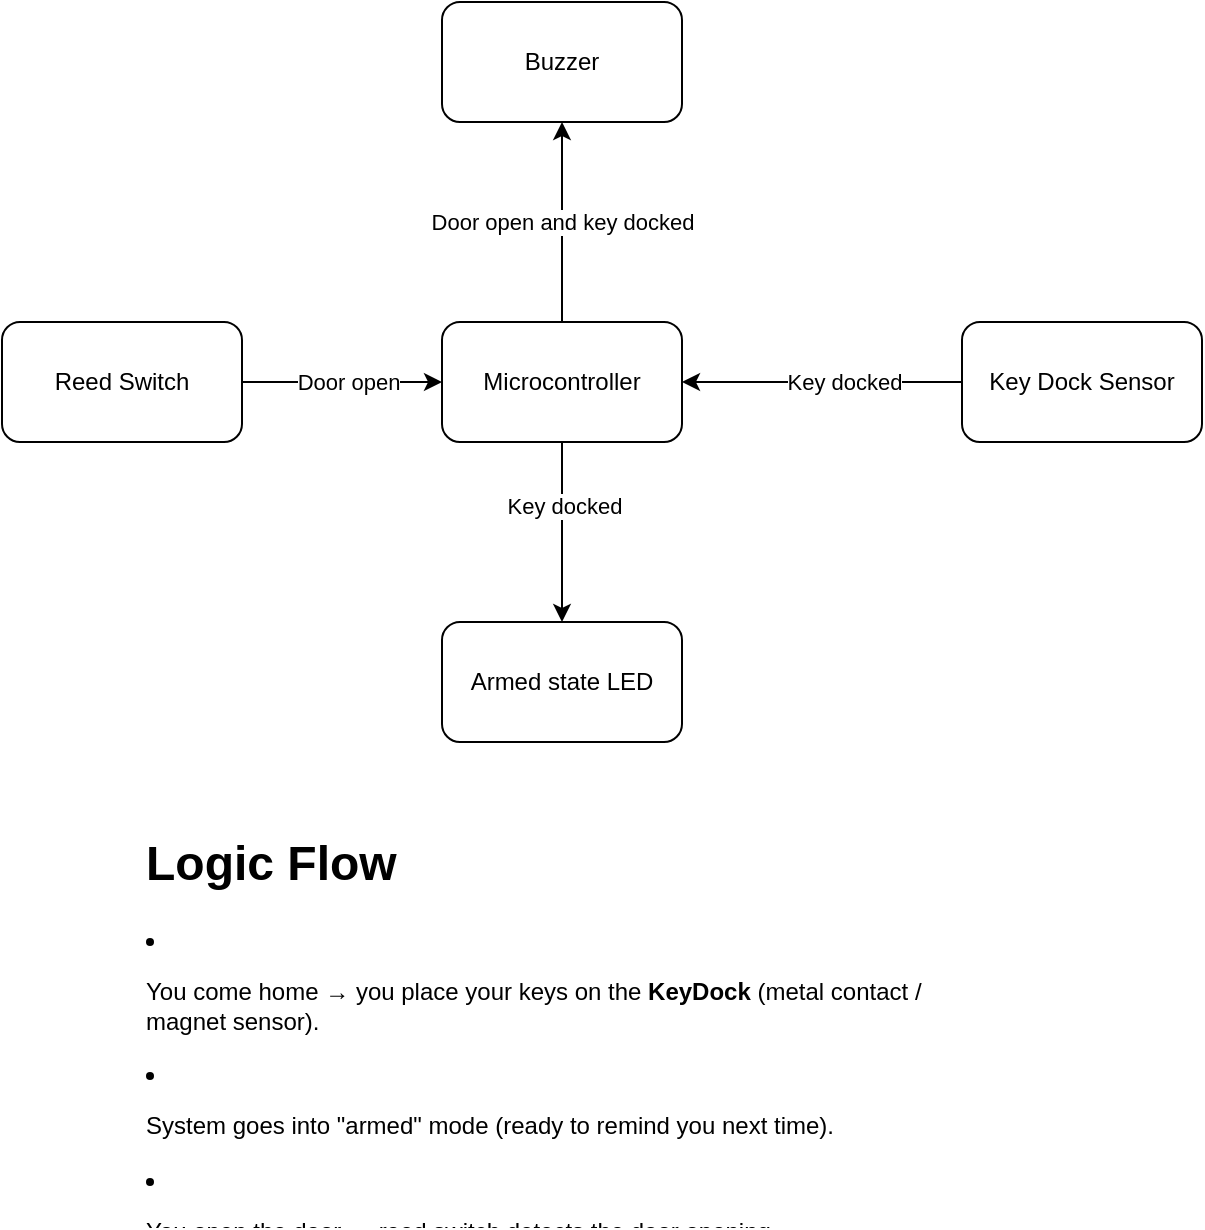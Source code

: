 <mxfile version="26.2.13">
  <diagram name="Page-1" id="rIzHehrSEJgapgD11MOs">
    <mxGraphModel dx="1428" dy="827" grid="1" gridSize="10" guides="1" tooltips="1" connect="1" arrows="1" fold="1" page="1" pageScale="1" pageWidth="850" pageHeight="1100" math="0" shadow="0">
      <root>
        <mxCell id="0" />
        <mxCell id="1" parent="0" />
        <mxCell id="V-E8hHpCGHm1s_nnn1F1-8" style="edgeStyle=orthogonalEdgeStyle;rounded=0;orthogonalLoop=1;jettySize=auto;html=1;entryX=0.5;entryY=1;entryDx=0;entryDy=0;" edge="1" parent="1" source="V-E8hHpCGHm1s_nnn1F1-1" target="V-E8hHpCGHm1s_nnn1F1-5">
          <mxGeometry relative="1" as="geometry" />
        </mxCell>
        <mxCell id="V-E8hHpCGHm1s_nnn1F1-13" value="Door open and key docked" style="edgeLabel;html=1;align=center;verticalAlign=middle;resizable=0;points=[];" vertex="1" connectable="0" parent="V-E8hHpCGHm1s_nnn1F1-8">
          <mxGeometry x="0.3" y="-2" relative="1" as="geometry">
            <mxPoint x="-2" y="15" as="offset" />
          </mxGeometry>
        </mxCell>
        <mxCell id="V-E8hHpCGHm1s_nnn1F1-9" style="edgeStyle=orthogonalEdgeStyle;rounded=0;orthogonalLoop=1;jettySize=auto;html=1;exitX=0.5;exitY=1;exitDx=0;exitDy=0;entryX=0.5;entryY=0;entryDx=0;entryDy=0;" edge="1" parent="1" source="V-E8hHpCGHm1s_nnn1F1-1" target="V-E8hHpCGHm1s_nnn1F1-6">
          <mxGeometry relative="1" as="geometry" />
        </mxCell>
        <mxCell id="V-E8hHpCGHm1s_nnn1F1-14" value="Key docked" style="edgeLabel;html=1;align=center;verticalAlign=middle;resizable=0;points=[];" vertex="1" connectable="0" parent="V-E8hHpCGHm1s_nnn1F1-9">
          <mxGeometry x="-0.289" y="1" relative="1" as="geometry">
            <mxPoint as="offset" />
          </mxGeometry>
        </mxCell>
        <mxCell id="V-E8hHpCGHm1s_nnn1F1-1" value="Microcontroller" style="rounded=1;whiteSpace=wrap;html=1;" vertex="1" parent="1">
          <mxGeometry x="370" y="400" width="120" height="60" as="geometry" />
        </mxCell>
        <mxCell id="V-E8hHpCGHm1s_nnn1F1-7" style="edgeStyle=orthogonalEdgeStyle;rounded=0;orthogonalLoop=1;jettySize=auto;html=1;" edge="1" parent="1" source="V-E8hHpCGHm1s_nnn1F1-2" target="V-E8hHpCGHm1s_nnn1F1-1">
          <mxGeometry relative="1" as="geometry" />
        </mxCell>
        <mxCell id="V-E8hHpCGHm1s_nnn1F1-11" value="Door open" style="edgeLabel;html=1;align=center;verticalAlign=middle;resizable=0;points=[];" vertex="1" connectable="0" parent="V-E8hHpCGHm1s_nnn1F1-7">
          <mxGeometry x="0.06" relative="1" as="geometry">
            <mxPoint as="offset" />
          </mxGeometry>
        </mxCell>
        <mxCell id="V-E8hHpCGHm1s_nnn1F1-2" value="Reed Switch" style="rounded=1;whiteSpace=wrap;html=1;" vertex="1" parent="1">
          <mxGeometry x="150" y="400" width="120" height="60" as="geometry" />
        </mxCell>
        <mxCell id="V-E8hHpCGHm1s_nnn1F1-10" style="edgeStyle=orthogonalEdgeStyle;rounded=0;orthogonalLoop=1;jettySize=auto;html=1;exitX=0;exitY=0.5;exitDx=0;exitDy=0;entryX=1;entryY=0.5;entryDx=0;entryDy=0;" edge="1" parent="1" source="V-E8hHpCGHm1s_nnn1F1-4" target="V-E8hHpCGHm1s_nnn1F1-1">
          <mxGeometry relative="1" as="geometry" />
        </mxCell>
        <mxCell id="V-E8hHpCGHm1s_nnn1F1-12" value="Key docked" style="edgeLabel;html=1;align=center;verticalAlign=middle;resizable=0;points=[];" vertex="1" connectable="0" parent="V-E8hHpCGHm1s_nnn1F1-10">
          <mxGeometry x="-0.156" relative="1" as="geometry">
            <mxPoint as="offset" />
          </mxGeometry>
        </mxCell>
        <mxCell id="V-E8hHpCGHm1s_nnn1F1-4" value="Key Dock Sensor" style="rounded=1;whiteSpace=wrap;html=1;" vertex="1" parent="1">
          <mxGeometry x="630" y="400" width="120" height="60" as="geometry" />
        </mxCell>
        <mxCell id="V-E8hHpCGHm1s_nnn1F1-5" value="Buzzer" style="rounded=1;whiteSpace=wrap;html=1;" vertex="1" parent="1">
          <mxGeometry x="370" y="240" width="120" height="60" as="geometry" />
        </mxCell>
        <mxCell id="V-E8hHpCGHm1s_nnn1F1-6" value="Armed state LED" style="rounded=1;whiteSpace=wrap;html=1;" vertex="1" parent="1">
          <mxGeometry x="370" y="550" width="120" height="60" as="geometry" />
        </mxCell>
        <mxCell id="V-E8hHpCGHm1s_nnn1F1-16" value="&lt;h1 style=&quot;margin-top: 0px;&quot;&gt;Logic Flow&lt;/h1&gt;&lt;p&gt;&lt;/p&gt;&lt;li class=&quot;&quot; data-end=&quot;1283&quot; data-start=&quot;1193&quot;&gt;&lt;p class=&quot;&quot; data-end=&quot;1283&quot; data-start=&quot;1196&quot;&gt;You come home → you place your keys on the &lt;strong data-end=&quot;1250&quot; data-start=&quot;1239&quot;&gt;KeyDock&lt;/strong&gt; (metal contact / magnet sensor).&lt;/p&gt;&lt;/li&gt;&lt;li class=&quot;&quot; data-end=&quot;1283&quot; data-start=&quot;1193&quot;&gt;&lt;p class=&quot;&quot; data-end=&quot;1283&quot; data-start=&quot;1196&quot;&gt;System goes into &quot;armed&quot; mode (ready to remind you next time).&lt;/p&gt;&lt;/li&gt;&lt;li class=&quot;&quot; data-end=&quot;1410&quot; data-start=&quot;1350&quot;&gt;&lt;p class=&quot;&quot; data-end=&quot;1410&quot; data-start=&quot;1353&quot;&gt;You open the door → reed switch detects the door opening.&lt;/p&gt;&lt;/li&gt;&lt;li class=&quot;&quot; data-end=&quot;1492&quot; data-start=&quot;1411&quot;&gt;&lt;p class=&quot;&quot; data-end=&quot;1492&quot; data-start=&quot;1414&quot;&gt;If the &lt;strong data-end=&quot;1442&quot; data-start=&quot;1421&quot;&gt;key is not docked&lt;/strong&gt; at that moment → buzzer sounds for ~5–10 seconds.&lt;/p&gt;&lt;/li&gt;&lt;li class=&quot;&quot; data-end=&quot;1530&quot; data-start=&quot;1493&quot;&gt;&lt;p class=&quot;&quot; data-end=&quot;1530&quot; data-start=&quot;1496&quot;&gt;If the key &lt;em data-end=&quot;1511&quot; data-start=&quot;1507&quot;&gt;is&lt;/em&gt; docked → no sound.&lt;/p&gt;&lt;/li&gt;&lt;br&gt;&lt;p&gt;&lt;/p&gt;" style="text;html=1;whiteSpace=wrap;overflow=hidden;rounded=0;" vertex="1" parent="1">
          <mxGeometry x="220" y="650" width="420" height="200" as="geometry" />
        </mxCell>
      </root>
    </mxGraphModel>
  </diagram>
</mxfile>
